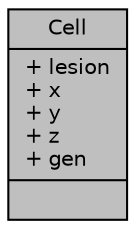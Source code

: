 digraph "Cell"
{
  edge [fontname="Helvetica",fontsize="10",labelfontname="Helvetica",labelfontsize="10"];
  node [fontname="Helvetica",fontsize="10",shape=record];
  Node1 [label="{Cell\n|+ lesion\l+ x\l+ y\l+ z\l+ gen\l|}",height=0.2,width=0.4,color="black", fillcolor="grey75", style="filled", fontcolor="black"];
}
